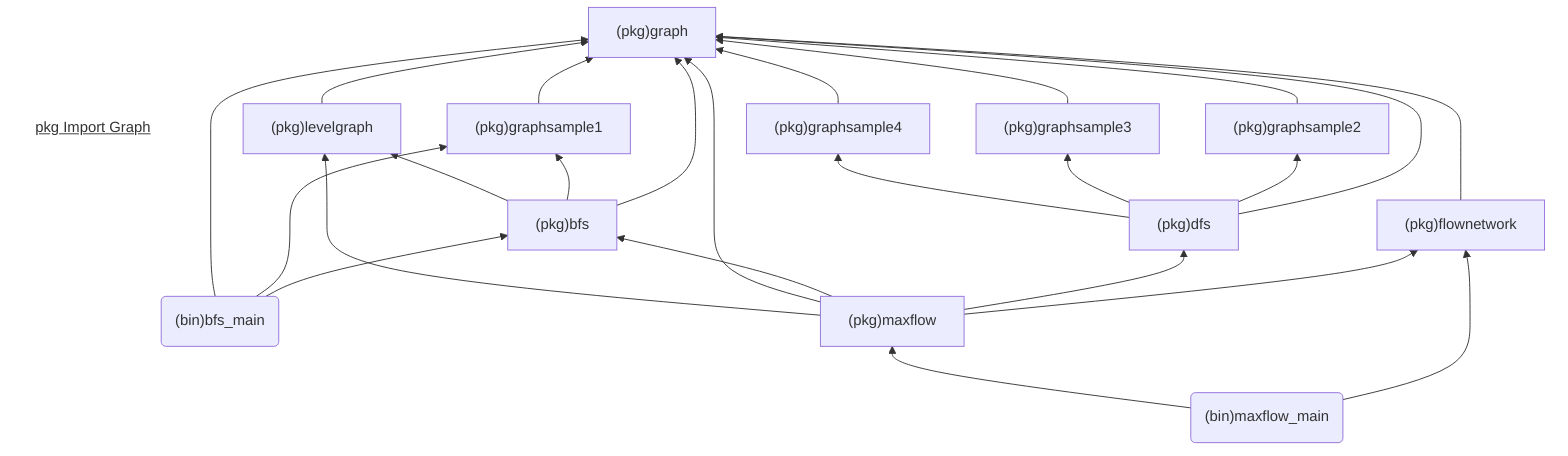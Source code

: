 %% Call below command to convert .mmd to .png
%%  Adjust -w or -H if necessary
%% mmdc -p puppeteer-config.json -i golang_pkg_import_graph.mmd -o golang_pkg_import_graph.mmd.png -w 960 -H 540

%%```mermaid

graph BT

Title[<u> pkg Import Graph</u>]
Title-->pkggraph
style Title fill:#FFF,stroke:#FFF
linkStyle 0 stroke:#FFF,stroke-width:0;

pkggraphsample1["(pkg)graphsample1"] --> pkggraph["(pkg)graph"]
pkggraphsample2["(pkg)graphsample2"] --> pkggraph
pkggraphsample3["(pkg)graphsample3"] --> pkggraph
pkggraphsample4["(pkg)graphsample4"] --> pkggraph

pkglevelgraph["(pkg)levelgraph"] --> pkggraph

pkgbfs["(pkg)bfs"] --> pkggraph
pkgbfs --> pkggraphsample1
pkgbfs --> pkglevelgraph

bfs_main("(bin)bfs_main") --> pkgbfs
bfs_main --> pkggraphsample1
bfs_main --> pkggraph

pkgdfs["(pkg)dfs"] --> pkggraph
pkgdfs --> pkggraphsample2
pkgdfs --> pkggraphsample3
pkgdfs --> pkggraphsample4

pkgflownetwork["(pkg)flownetwork"] --> pkggraph

pkgmaxflow["(pkg)maxflow"] --> pkgflownetwork
pkgmaxflow --> pkgdfs
pkgmaxflow --> pkgbfs
pkgmaxflow --> pkggraph
pkgmaxflow --> pkglevelgraph


maxflow_main("(bin)maxflow_main") --> pkgflownetwork
maxflow_main("(bin)maxflow_main") --> pkgmaxflow

%%```